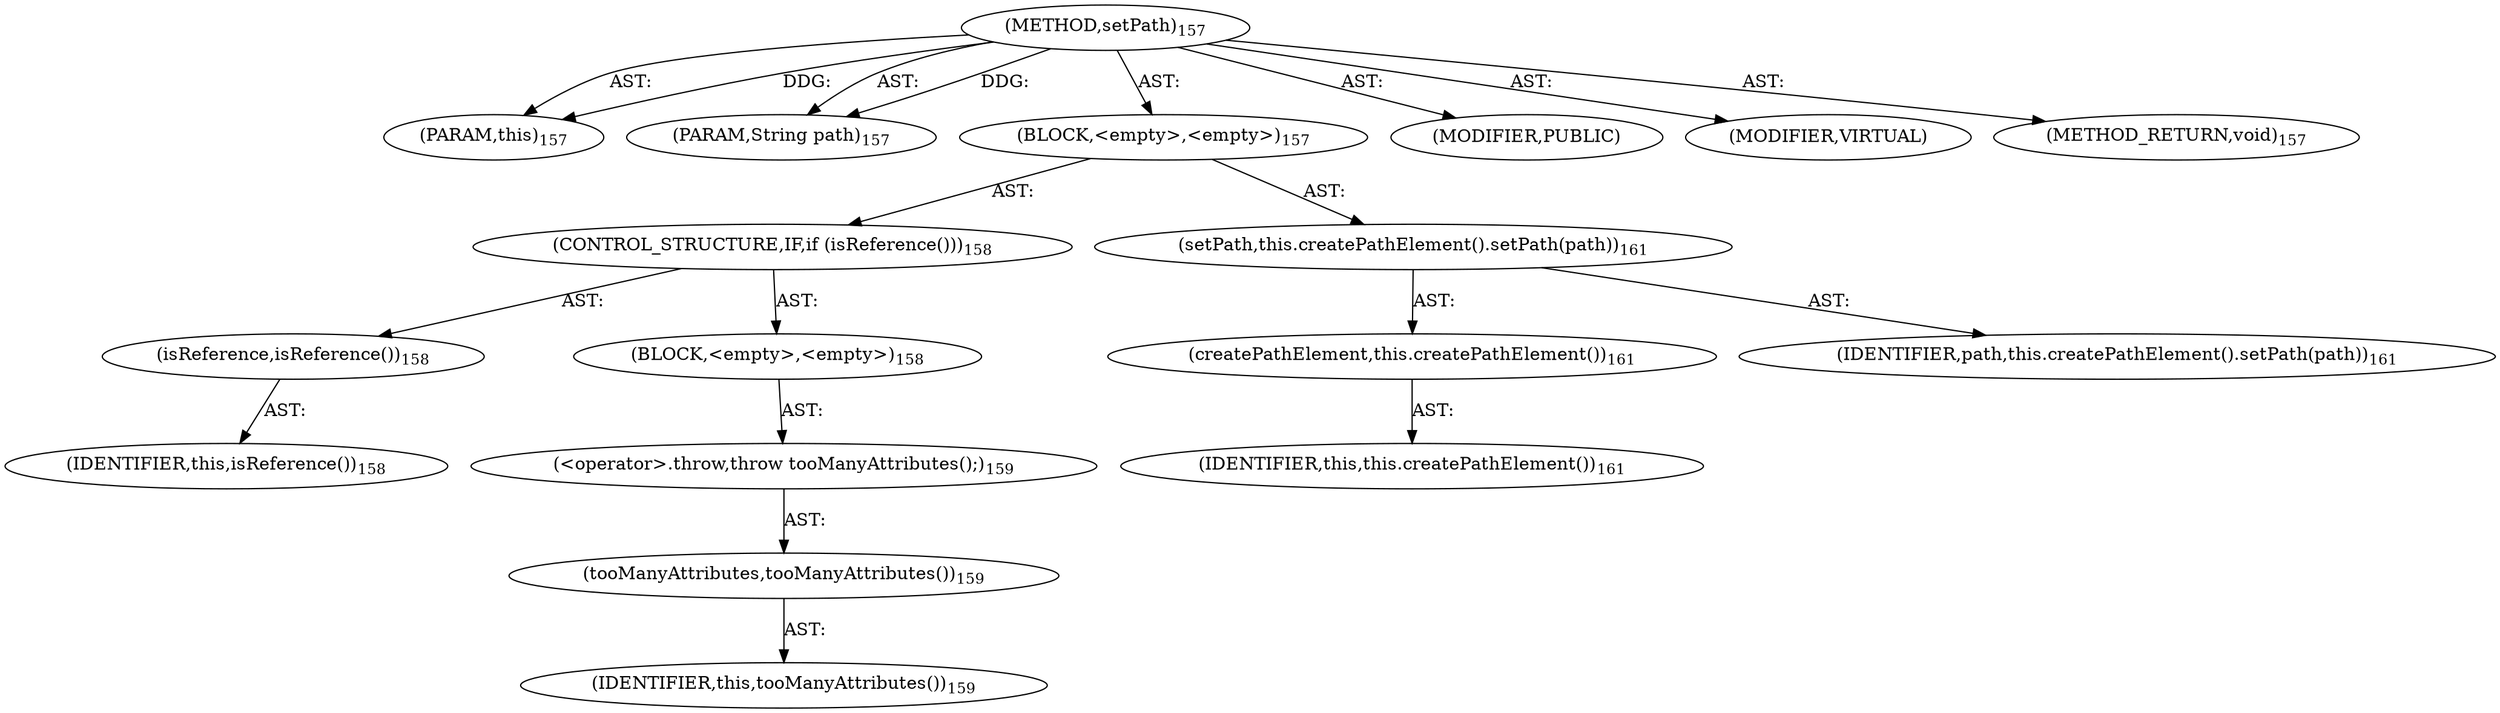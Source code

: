 digraph "setPath" {  
"111669149703" [label = <(METHOD,setPath)<SUB>157</SUB>> ]
"115964116996" [label = <(PARAM,this)<SUB>157</SUB>> ]
"115964117024" [label = <(PARAM,String path)<SUB>157</SUB>> ]
"25769803784" [label = <(BLOCK,&lt;empty&gt;,&lt;empty&gt;)<SUB>157</SUB>> ]
"47244640257" [label = <(CONTROL_STRUCTURE,IF,if (isReference()))<SUB>158</SUB>> ]
"30064771098" [label = <(isReference,isReference())<SUB>158</SUB>> ]
"68719476742" [label = <(IDENTIFIER,this,isReference())<SUB>158</SUB>> ]
"25769803785" [label = <(BLOCK,&lt;empty&gt;,&lt;empty&gt;)<SUB>158</SUB>> ]
"30064771099" [label = <(&lt;operator&gt;.throw,throw tooManyAttributes();)<SUB>159</SUB>> ]
"30064771100" [label = <(tooManyAttributes,tooManyAttributes())<SUB>159</SUB>> ]
"68719476743" [label = <(IDENTIFIER,this,tooManyAttributes())<SUB>159</SUB>> ]
"30064771101" [label = <(setPath,this.createPathElement().setPath(path))<SUB>161</SUB>> ]
"30064771102" [label = <(createPathElement,this.createPathElement())<SUB>161</SUB>> ]
"68719476744" [label = <(IDENTIFIER,this,this.createPathElement())<SUB>161</SUB>> ]
"68719476822" [label = <(IDENTIFIER,path,this.createPathElement().setPath(path))<SUB>161</SUB>> ]
"133143986195" [label = <(MODIFIER,PUBLIC)> ]
"133143986196" [label = <(MODIFIER,VIRTUAL)> ]
"128849018887" [label = <(METHOD_RETURN,void)<SUB>157</SUB>> ]
  "111669149703" -> "115964116996"  [ label = "AST: "] 
  "111669149703" -> "115964117024"  [ label = "AST: "] 
  "111669149703" -> "25769803784"  [ label = "AST: "] 
  "111669149703" -> "133143986195"  [ label = "AST: "] 
  "111669149703" -> "133143986196"  [ label = "AST: "] 
  "111669149703" -> "128849018887"  [ label = "AST: "] 
  "25769803784" -> "47244640257"  [ label = "AST: "] 
  "25769803784" -> "30064771101"  [ label = "AST: "] 
  "47244640257" -> "30064771098"  [ label = "AST: "] 
  "47244640257" -> "25769803785"  [ label = "AST: "] 
  "30064771098" -> "68719476742"  [ label = "AST: "] 
  "25769803785" -> "30064771099"  [ label = "AST: "] 
  "30064771099" -> "30064771100"  [ label = "AST: "] 
  "30064771100" -> "68719476743"  [ label = "AST: "] 
  "30064771101" -> "30064771102"  [ label = "AST: "] 
  "30064771101" -> "68719476822"  [ label = "AST: "] 
  "30064771102" -> "68719476744"  [ label = "AST: "] 
  "111669149703" -> "115964116996"  [ label = "DDG: "] 
  "111669149703" -> "115964117024"  [ label = "DDG: "] 
}
